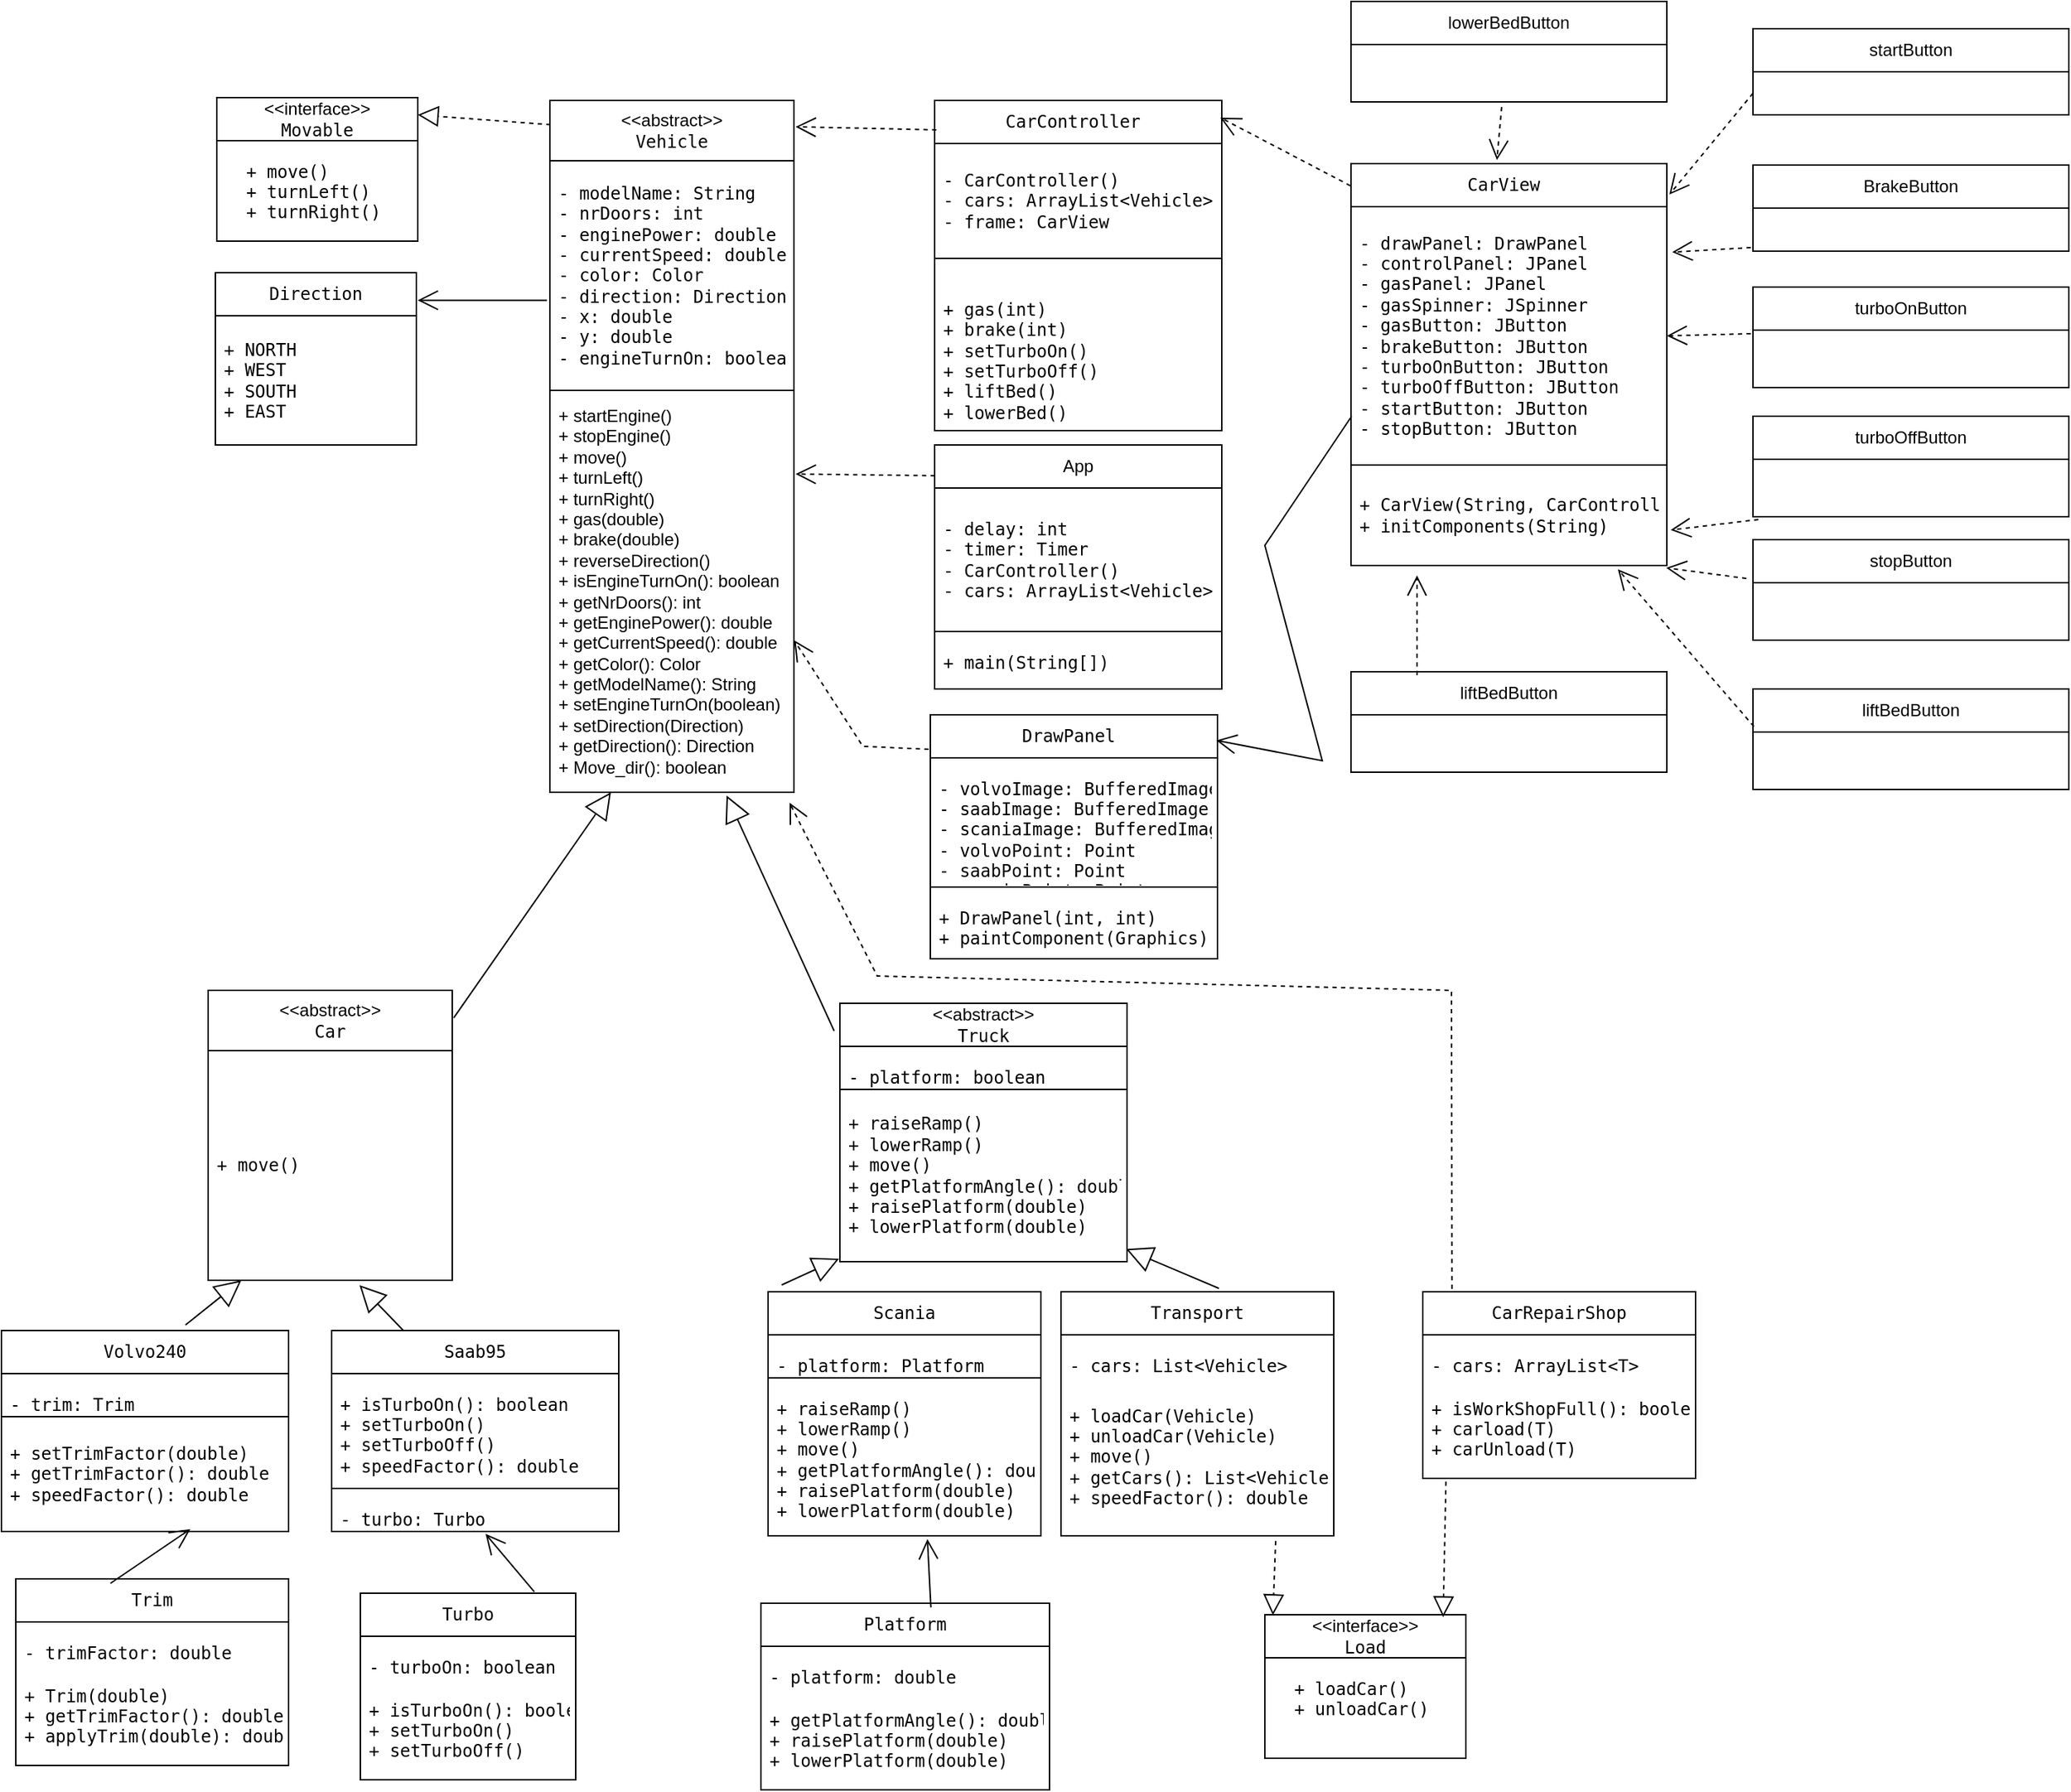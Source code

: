 <mxfile version="22.1.7" type="device">
  <diagram name="Sida-1" id="lHEdYLjpcu-sJbACgKZ6">
    <mxGraphModel dx="2062" dy="1793" grid="1" gridSize="10" guides="1" tooltips="1" connect="1" arrows="1" fold="1" page="1" pageScale="1" pageWidth="827" pageHeight="1169" math="0" shadow="0">
      <root>
        <mxCell id="0" />
        <mxCell id="1" parent="0" />
        <mxCell id="JJCAzruuCwtWmr6zrNoz-1" value="&amp;lt;&amp;lt;interface&amp;gt;&amp;gt;&lt;br&gt;&lt;code&gt;Movable&lt;/code&gt;" style="swimlane;fontStyle=0;childLayout=stackLayout;horizontal=1;startSize=30;horizontalStack=0;resizeParent=1;resizeParentMax=0;resizeLast=0;collapsible=1;marginBottom=0;whiteSpace=wrap;html=1;" parent="1" vertex="1">
          <mxGeometry x="30" y="18" width="140" height="100" as="geometry" />
        </mxCell>
        <mxCell id="JJCAzruuCwtWmr6zrNoz-2" value="&lt;pre&gt;&lt;code class=&quot;code-container&quot; role=&quot;text&quot;&gt;  + move()&lt;br/&gt;  + turnLeft()&lt;br/&gt;  + turnRight()&lt;/code&gt;&lt;/pre&gt;" style="text;strokeColor=none;fillColor=none;align=left;verticalAlign=middle;spacingLeft=4;spacingRight=4;overflow=hidden;points=[[0,0.5],[1,0.5]];portConstraint=eastwest;rotatable=0;whiteSpace=wrap;html=1;" parent="JJCAzruuCwtWmr6zrNoz-1" vertex="1">
          <mxGeometry y="30" width="140" height="70" as="geometry" />
        </mxCell>
        <mxCell id="JJCAzruuCwtWmr6zrNoz-3" value="&lt;code&gt;Direction&lt;/code&gt;" style="swimlane;fontStyle=0;childLayout=stackLayout;horizontal=1;startSize=30;horizontalStack=0;resizeParent=1;resizeParentMax=0;resizeLast=0;collapsible=1;marginBottom=0;whiteSpace=wrap;html=1;" parent="1" vertex="1">
          <mxGeometry x="29" y="140" width="140" height="120" as="geometry" />
        </mxCell>
        <mxCell id="JJCAzruuCwtWmr6zrNoz-4" value="&lt;pre&gt;&lt;code class=&quot;code-container&quot; role=&quot;text&quot;&gt;+ NORTH&lt;br/&gt;+ WEST&lt;br/&gt;+ SOUTH&lt;br/&gt;+ EAST&lt;/code&gt;&lt;/pre&gt;" style="text;strokeColor=none;fillColor=none;align=left;verticalAlign=middle;spacingLeft=4;spacingRight=4;overflow=hidden;points=[[0,0.5],[1,0.5]];portConstraint=eastwest;rotatable=0;whiteSpace=wrap;html=1;" parent="JJCAzruuCwtWmr6zrNoz-3" vertex="1">
          <mxGeometry y="30" width="140" height="90" as="geometry" />
        </mxCell>
        <mxCell id="JJCAzruuCwtWmr6zrNoz-5" value="&lt;br&gt;&lt;br&gt;&amp;lt;&amp;lt;abstract&amp;gt;&amp;gt;&lt;br&gt;&lt;code&gt;Vehicle&lt;br&gt;&lt;br&gt;&lt;br&gt;&lt;/code&gt;" style="swimlane;fontStyle=0;childLayout=stackLayout;horizontal=1;startSize=42;horizontalStack=0;resizeParent=1;resizeParentMax=0;resizeLast=0;collapsible=1;marginBottom=0;whiteSpace=wrap;html=1;" parent="1" vertex="1">
          <mxGeometry x="262" y="20" width="170" height="482" as="geometry" />
        </mxCell>
        <mxCell id="JJCAzruuCwtWmr6zrNoz-6" value="&lt;pre&gt;&lt;code class=&quot;code-container no-decoration-radius&quot; role=&quot;text&quot;&gt;- modelName: String&lt;br&gt;- nrDoors: int&lt;br&gt;- enginePower: double&lt;br&gt;- currentSpeed: double&lt;br&gt;- color: Color&lt;br&gt;- direction: Direction&lt;br&gt;- x: double&lt;br&gt;- y: double&lt;br&gt;- engineTurnOn: boolean&lt;/code&gt;&lt;/pre&gt;" style="text;strokeColor=default;fillColor=none;align=left;verticalAlign=middle;spacingLeft=4;spacingRight=4;overflow=hidden;points=[[0,0.5],[1,0.5]];portConstraint=eastwest;rotatable=0;whiteSpace=wrap;html=1;glass=0;rounded=0;" parent="JJCAzruuCwtWmr6zrNoz-5" vertex="1">
          <mxGeometry y="42" width="170" height="160" as="geometry" />
        </mxCell>
        <mxCell id="JJCAzruuCwtWmr6zrNoz-7" value="+ startEngine()&lt;br&gt;+ stopEngine()&lt;br&gt;+ move()&lt;br&gt;+ turnLeft()&lt;br&gt;+ turnRight()&lt;br&gt;+ gas(double)&lt;br&gt;+ brake(double)&lt;br&gt;+ reverseDirection()&lt;br&gt;+ isEngineTurnOn(): boolean&lt;br&gt;+ getNrDoors(): int&lt;br&gt;+ getEnginePower(): double&lt;br&gt;+ getCurrentSpeed(): double&lt;br&gt;+ getColor(): Color&lt;br&gt;+ getModelName(): String&lt;br&gt;+ setEngineTurnOn(boolean)&lt;br&gt;+ setDirection(Direction)&lt;br&gt;+ getDirection(): Direction&lt;br&gt;+ Move_dir(): boolean" style="text;strokeColor=none;fillColor=none;align=left;verticalAlign=middle;spacingLeft=4;spacingRight=4;overflow=hidden;points=[[0,0.5],[1,0.5]];portConstraint=eastwest;rotatable=0;whiteSpace=wrap;html=1;" parent="JJCAzruuCwtWmr6zrNoz-5" vertex="1">
          <mxGeometry y="202" width="170" height="280" as="geometry" />
        </mxCell>
        <mxCell id="JJCAzruuCwtWmr6zrNoz-10" value="&amp;lt;&amp;lt;abstract&amp;gt;&amp;gt;&lt;br&gt;&lt;code&gt;Truck&lt;/code&gt;" style="swimlane;fontStyle=0;childLayout=stackLayout;horizontal=1;startSize=30;horizontalStack=0;resizeParent=1;resizeParentMax=0;resizeLast=0;collapsible=1;marginBottom=0;whiteSpace=wrap;html=1;" parent="1" vertex="1">
          <mxGeometry x="464" y="649" width="200" height="180" as="geometry" />
        </mxCell>
        <mxCell id="JJCAzruuCwtWmr6zrNoz-11" value="&lt;pre&gt;&lt;code class=&quot;code-container no-decoration-radius&quot; role=&quot;text&quot;&gt;- platform: boolean&lt;/code&gt;&lt;/pre&gt;" style="text;strokeColor=default;fillColor=none;align=left;verticalAlign=middle;spacingLeft=4;spacingRight=4;overflow=hidden;points=[[0,0.5],[1,0.5]];portConstraint=eastwest;rotatable=0;whiteSpace=wrap;html=1;" parent="JJCAzruuCwtWmr6zrNoz-10" vertex="1">
          <mxGeometry y="30" width="200" height="30" as="geometry" />
        </mxCell>
        <mxCell id="JJCAzruuCwtWmr6zrNoz-12" value="&lt;pre&gt;&lt;code class=&quot;code-container no-decoration-radius&quot; role=&quot;text&quot;&gt;+ raiseRamp()&lt;br&gt;+ lowerRamp()&lt;br&gt;+ move()&lt;br&gt;+ getPlatformAngle(): double&lt;br&gt;+ raisePlatform(double)&lt;br&gt;+ lowerPlatform(double)&lt;/code&gt;&lt;/pre&gt;" style="text;strokeColor=none;fillColor=none;align=left;verticalAlign=middle;spacingLeft=4;spacingRight=4;overflow=hidden;points=[[0,0.5],[1,0.5]];portConstraint=eastwest;rotatable=0;whiteSpace=wrap;html=1;" parent="JJCAzruuCwtWmr6zrNoz-10" vertex="1">
          <mxGeometry y="60" width="200" height="120" as="geometry" />
        </mxCell>
        <mxCell id="JJCAzruuCwtWmr6zrNoz-13" value="&lt;br&gt;&lt;br&gt;&amp;lt;&amp;lt;abstract&amp;gt;&amp;gt;&lt;br&gt;&lt;code&gt;Car&lt;br&gt;&lt;br&gt;&lt;br&gt;&lt;/code&gt;" style="swimlane;fontStyle=0;childLayout=stackLayout;horizontal=1;startSize=42;horizontalStack=0;resizeParent=1;resizeParentMax=0;resizeLast=0;collapsible=1;marginBottom=0;whiteSpace=wrap;html=1;" parent="1" vertex="1">
          <mxGeometry x="24" y="640" width="170" height="202" as="geometry" />
        </mxCell>
        <mxCell id="JJCAzruuCwtWmr6zrNoz-14" value="&lt;code class=&quot;code-container no-decoration-radius&quot; role=&quot;text&quot;&gt;+ move()&lt;/code&gt;&lt;br&gt;" style="text;strokeColor=default;fillColor=none;align=left;verticalAlign=middle;spacingLeft=4;spacingRight=4;overflow=hidden;points=[[0,0.5],[1,0.5]];portConstraint=eastwest;rotatable=0;whiteSpace=wrap;html=1;glass=0;rounded=0;" parent="JJCAzruuCwtWmr6zrNoz-13" vertex="1">
          <mxGeometry y="42" width="170" height="160" as="geometry" />
        </mxCell>
        <mxCell id="JJCAzruuCwtWmr6zrNoz-15" value="&lt;code&gt;Saab95&lt;/code&gt;" style="swimlane;fontStyle=0;childLayout=stackLayout;horizontal=1;startSize=30;horizontalStack=0;resizeParent=1;resizeParentMax=0;resizeLast=0;collapsible=1;marginBottom=0;whiteSpace=wrap;html=1;" parent="1" vertex="1">
          <mxGeometry x="110" y="877" width="200" height="140" as="geometry" />
        </mxCell>
        <mxCell id="JJCAzruuCwtWmr6zrNoz-16" value="&lt;pre&gt;&lt;code class=&quot;code-container no-decoration-radius&quot; role=&quot;text&quot;&gt;+ isTurboOn(): boolean&lt;br&gt;+ setTurboOn()&lt;br/&gt;+ setTurboOff()&lt;br/&gt;+ speedFactor(): double&lt;/code&gt;&lt;/pre&gt;" style="text;strokeColor=none;fillColor=none;align=left;verticalAlign=middle;spacingLeft=4;spacingRight=4;overflow=hidden;points=[[0,0.5],[1,0.5]];portConstraint=eastwest;rotatable=0;whiteSpace=wrap;html=1;" parent="JJCAzruuCwtWmr6zrNoz-15" vertex="1">
          <mxGeometry y="30" width="200" height="80" as="geometry" />
        </mxCell>
        <mxCell id="JJCAzruuCwtWmr6zrNoz-17" value="&lt;pre&gt;&lt;code class=&quot;code-container no-decoration-radius&quot; role=&quot;text&quot;&gt;- turbo: Turbo&lt;/code&gt;&lt;/pre&gt;" style="text;strokeColor=default;fillColor=none;align=left;verticalAlign=middle;spacingLeft=4;spacingRight=4;overflow=hidden;points=[[0,0.5],[1,0.5]];portConstraint=eastwest;rotatable=0;whiteSpace=wrap;html=1;" parent="JJCAzruuCwtWmr6zrNoz-15" vertex="1">
          <mxGeometry y="110" width="200" height="30" as="geometry" />
        </mxCell>
        <mxCell id="JJCAzruuCwtWmr6zrNoz-18" value="&lt;code&gt;Volvo240&lt;/code&gt;" style="swimlane;fontStyle=0;childLayout=stackLayout;horizontal=1;startSize=30;horizontalStack=0;resizeParent=1;resizeParentMax=0;resizeLast=0;collapsible=1;marginBottom=0;whiteSpace=wrap;html=1;" parent="1" vertex="1">
          <mxGeometry x="-120" y="877" width="200" height="140" as="geometry" />
        </mxCell>
        <mxCell id="JJCAzruuCwtWmr6zrNoz-19" value="&lt;pre&gt;&lt;code class=&quot;code-container no-decoration-radius&quot; role=&quot;text&quot;&gt;- trim: Trim&lt;/code&gt;&lt;/pre&gt;" style="text;strokeColor=default;fillColor=none;align=left;verticalAlign=middle;spacingLeft=4;spacingRight=4;overflow=hidden;points=[[0,0.5],[1,0.5]];portConstraint=eastwest;rotatable=0;whiteSpace=wrap;html=1;" parent="JJCAzruuCwtWmr6zrNoz-18" vertex="1">
          <mxGeometry y="30" width="200" height="30" as="geometry" />
        </mxCell>
        <mxCell id="JJCAzruuCwtWmr6zrNoz-20" value="&lt;pre&gt;&lt;code class=&quot;code-container no-decoration-radius&quot; role=&quot;text&quot;&gt;+ setTrimFactor(double)&lt;br&gt;+ getTrimFactor(): double&lt;br&gt;+ speedFactor(): double&lt;/code&gt;&lt;/pre&gt;" style="text;strokeColor=none;fillColor=none;align=left;verticalAlign=middle;spacingLeft=4;spacingRight=4;overflow=hidden;points=[[0,0.5],[1,0.5]];portConstraint=eastwest;rotatable=0;whiteSpace=wrap;html=1;" parent="JJCAzruuCwtWmr6zrNoz-18" vertex="1">
          <mxGeometry y="60" width="200" height="80" as="geometry" />
        </mxCell>
        <mxCell id="JJCAzruuCwtWmr6zrNoz-21" value="&lt;code&gt;Turbo&lt;/code&gt;" style="swimlane;fontStyle=0;childLayout=stackLayout;horizontal=1;startSize=30;horizontalStack=0;resizeParent=1;resizeParentMax=0;resizeLast=0;collapsible=1;marginBottom=0;whiteSpace=wrap;html=1;" parent="1" vertex="1">
          <mxGeometry x="130" y="1060" width="150" height="130" as="geometry" />
        </mxCell>
        <mxCell id="JJCAzruuCwtWmr6zrNoz-22" value="&lt;pre&gt;&lt;code class=&quot;code-container&quot; role=&quot;text&quot;&gt;- turboOn: boolean&lt;/code&gt;&lt;/pre&gt;" style="text;strokeColor=none;fillColor=none;align=left;verticalAlign=middle;spacingLeft=4;spacingRight=4;overflow=hidden;points=[[0,0.5],[1,0.5]];portConstraint=eastwest;rotatable=0;whiteSpace=wrap;html=1;" parent="JJCAzruuCwtWmr6zrNoz-21" vertex="1">
          <mxGeometry y="30" width="150" height="30" as="geometry" />
        </mxCell>
        <mxCell id="JJCAzruuCwtWmr6zrNoz-23" value="&lt;pre&gt;&lt;code class=&quot;code-container&quot; role=&quot;text&quot;&gt;+ isTurboOn(): boolean&lt;br/&gt;+ setTurboOn()&lt;br/&gt;+ setTurboOff()&lt;/code&gt;&lt;/pre&gt;" style="text;strokeColor=none;fillColor=none;align=left;verticalAlign=middle;spacingLeft=4;spacingRight=4;overflow=hidden;points=[[0,0.5],[1,0.5]];portConstraint=eastwest;rotatable=0;whiteSpace=wrap;html=1;" parent="JJCAzruuCwtWmr6zrNoz-21" vertex="1">
          <mxGeometry y="60" width="150" height="70" as="geometry" />
        </mxCell>
        <mxCell id="JJCAzruuCwtWmr6zrNoz-24" value="&lt;code&gt;Trim&lt;br&gt;&lt;/code&gt;" style="swimlane;fontStyle=0;childLayout=stackLayout;horizontal=1;startSize=30;horizontalStack=0;resizeParent=1;resizeParentMax=0;resizeLast=0;collapsible=1;marginBottom=0;whiteSpace=wrap;html=1;" parent="1" vertex="1">
          <mxGeometry x="-110" y="1050" width="190" height="130" as="geometry" />
        </mxCell>
        <mxCell id="JJCAzruuCwtWmr6zrNoz-25" value="&lt;pre&gt;&lt;code class=&quot;code-container&quot; role=&quot;text&quot;&gt;- trimFactor: double&lt;/code&gt;&lt;/pre&gt;" style="text;strokeColor=none;fillColor=none;align=left;verticalAlign=middle;spacingLeft=4;spacingRight=4;overflow=hidden;points=[[0,0.5],[1,0.5]];portConstraint=eastwest;rotatable=0;whiteSpace=wrap;html=1;" parent="JJCAzruuCwtWmr6zrNoz-24" vertex="1">
          <mxGeometry y="30" width="190" height="30" as="geometry" />
        </mxCell>
        <mxCell id="JJCAzruuCwtWmr6zrNoz-26" value="&lt;pre&gt;&lt;code class=&quot;code-container&quot; role=&quot;text&quot;&gt;+ Trim(double)&lt;br&gt;+ getTrimFactor(): double&lt;br&gt;+ applyTrim(double): double&lt;/code&gt;&lt;/pre&gt;" style="text;strokeColor=none;fillColor=none;align=left;verticalAlign=middle;spacingLeft=4;spacingRight=4;overflow=hidden;points=[[0,0.5],[1,0.5]];portConstraint=eastwest;rotatable=0;whiteSpace=wrap;html=1;" parent="JJCAzruuCwtWmr6zrNoz-24" vertex="1">
          <mxGeometry y="60" width="190" height="70" as="geometry" />
        </mxCell>
        <mxCell id="JJCAzruuCwtWmr6zrNoz-27" value="&lt;code&gt;Scania&lt;/code&gt;" style="swimlane;fontStyle=0;childLayout=stackLayout;horizontal=1;startSize=30;horizontalStack=0;resizeParent=1;resizeParentMax=0;resizeLast=0;collapsible=1;marginBottom=0;whiteSpace=wrap;html=1;" parent="1" vertex="1">
          <mxGeometry x="414" y="850" width="190" height="170" as="geometry" />
        </mxCell>
        <mxCell id="JJCAzruuCwtWmr6zrNoz-28" value="&lt;pre&gt;&lt;code class=&quot;code-container no-decoration-radius&quot; role=&quot;text&quot;&gt;- platform: &lt;/code&gt;&lt;code class=&quot;code-container no-decoration-radius&quot; role=&quot;text&quot;&gt;Platform&lt;/code&gt;&lt;/pre&gt;" style="text;strokeColor=default;fillColor=none;align=left;verticalAlign=middle;spacingLeft=4;spacingRight=4;overflow=hidden;points=[[0,0.5],[1,0.5]];portConstraint=eastwest;rotatable=0;whiteSpace=wrap;html=1;" parent="JJCAzruuCwtWmr6zrNoz-27" vertex="1">
          <mxGeometry y="30" width="190" height="30" as="geometry" />
        </mxCell>
        <mxCell id="JJCAzruuCwtWmr6zrNoz-29" value="&lt;pre&gt;&lt;code class=&quot;code-container no-decoration-radius&quot; role=&quot;text&quot;&gt;+ raiseRamp()&lt;br&gt;+ lowerRamp()&lt;br&gt;+ move()&lt;br&gt;+ getPlatformAngle(): double&lt;br&gt;+ raisePlatform(double)&lt;br&gt;+ lowerPlatform(double)&lt;/code&gt;&lt;/pre&gt;" style="text;strokeColor=none;fillColor=none;align=left;verticalAlign=middle;spacingLeft=4;spacingRight=4;overflow=hidden;points=[[0,0.5],[1,0.5]];portConstraint=eastwest;rotatable=0;whiteSpace=wrap;html=1;" parent="JJCAzruuCwtWmr6zrNoz-27" vertex="1">
          <mxGeometry y="60" width="190" height="110" as="geometry" />
        </mxCell>
        <mxCell id="JJCAzruuCwtWmr6zrNoz-30" value="&lt;pre&gt;&lt;code class=&quot;code-container no-decoration-radius&quot; role=&quot;text&quot;&gt;Transport&lt;/code&gt;&lt;/pre&gt;" style="swimlane;fontStyle=0;childLayout=stackLayout;horizontal=1;startSize=30;horizontalStack=0;resizeParent=1;resizeParentMax=0;resizeLast=0;collapsible=1;marginBottom=0;whiteSpace=wrap;html=1;" parent="1" vertex="1">
          <mxGeometry x="618" y="850" width="190" height="170" as="geometry" />
        </mxCell>
        <mxCell id="JJCAzruuCwtWmr6zrNoz-31" value="&lt;pre&gt;&lt;code class=&quot;code-container no-decoration-radius&quot; role=&quot;text&quot;&gt;- cars: List&amp;lt;Vehicle&amp;gt;&lt;/code&gt;&lt;/pre&gt;" style="text;strokeColor=none;fillColor=none;align=left;verticalAlign=middle;spacingLeft=4;spacingRight=4;overflow=hidden;points=[[0,0.5],[1,0.5]];portConstraint=eastwest;rotatable=0;whiteSpace=wrap;html=1;" parent="JJCAzruuCwtWmr6zrNoz-30" vertex="1">
          <mxGeometry y="30" width="190" height="30" as="geometry" />
        </mxCell>
        <mxCell id="JJCAzruuCwtWmr6zrNoz-32" value="&lt;pre&gt;&lt;code class=&quot;code-container no-decoration-radius&quot; role=&quot;text&quot;&gt;+ loadCar(Vehicle)&lt;br/&gt;+ unloadCar(Vehicle)&lt;br/&gt;+ move()&lt;br/&gt;+ getCars(): List&amp;lt;Vehicle&amp;gt;&lt;br/&gt;+ speedFactor(): double&lt;/code&gt;&lt;/pre&gt;" style="text;strokeColor=none;fillColor=none;align=left;verticalAlign=middle;spacingLeft=4;spacingRight=4;overflow=hidden;points=[[0,0.5],[1,0.5]];portConstraint=eastwest;rotatable=0;whiteSpace=wrap;html=1;" parent="JJCAzruuCwtWmr6zrNoz-30" vertex="1">
          <mxGeometry y="60" width="190" height="110" as="geometry" />
        </mxCell>
        <mxCell id="JJCAzruuCwtWmr6zrNoz-33" value="&amp;lt;&amp;lt;interface&amp;gt;&amp;gt;&lt;br&gt;&lt;code&gt;Load&lt;br&gt;&lt;/code&gt;" style="swimlane;fontStyle=0;childLayout=stackLayout;horizontal=1;startSize=30;horizontalStack=0;resizeParent=1;resizeParentMax=0;resizeLast=0;collapsible=1;marginBottom=0;whiteSpace=wrap;html=1;" parent="1" vertex="1">
          <mxGeometry x="760" y="1075" width="140" height="100" as="geometry" />
        </mxCell>
        <mxCell id="JJCAzruuCwtWmr6zrNoz-34" value="&lt;pre&gt;&lt;code class=&quot;code-container&quot; role=&quot;text&quot;&gt;  + loadCar()&lt;br&gt;  + unloadCar()&lt;br&gt;&lt;/code&gt;&lt;br&gt;&lt;/pre&gt;" style="text;strokeColor=none;fillColor=none;align=left;verticalAlign=middle;spacingLeft=4;spacingRight=4;overflow=hidden;points=[[0,0.5],[1,0.5]];portConstraint=eastwest;rotatable=0;whiteSpace=wrap;html=1;" parent="JJCAzruuCwtWmr6zrNoz-33" vertex="1">
          <mxGeometry y="30" width="140" height="70" as="geometry" />
        </mxCell>
        <mxCell id="JJCAzruuCwtWmr6zrNoz-35" value="&lt;code&gt;CarRepairShop&lt;/code&gt;" style="swimlane;fontStyle=0;childLayout=stackLayout;horizontal=1;startSize=30;horizontalStack=0;resizeParent=1;resizeParentMax=0;resizeLast=0;collapsible=1;marginBottom=0;whiteSpace=wrap;html=1;" parent="1" vertex="1">
          <mxGeometry x="870" y="850" width="190" height="130" as="geometry" />
        </mxCell>
        <mxCell id="JJCAzruuCwtWmr6zrNoz-36" value="&lt;pre&gt;&lt;code class=&quot;code-container no-decoration-radius&quot; role=&quot;text&quot;&gt;- cars: ArrayList&amp;lt;T&amp;gt;&lt;/code&gt;&lt;/pre&gt;" style="text;strokeColor=none;fillColor=none;align=left;verticalAlign=middle;spacingLeft=4;spacingRight=4;overflow=hidden;points=[[0,0.5],[1,0.5]];portConstraint=eastwest;rotatable=0;whiteSpace=wrap;html=1;" parent="JJCAzruuCwtWmr6zrNoz-35" vertex="1">
          <mxGeometry y="30" width="190" height="30" as="geometry" />
        </mxCell>
        <mxCell id="JJCAzruuCwtWmr6zrNoz-37" value="&lt;pre&gt;&lt;code class=&quot;code-container no-decoration-radius&quot; role=&quot;text&quot;&gt;+ isWorkShopFull(): boolean&lt;br/&gt;+ carload(T)&lt;br&gt;+ carUnload(T)&lt;/code&gt;&lt;/pre&gt;" style="text;strokeColor=none;fillColor=none;align=left;verticalAlign=middle;spacingLeft=4;spacingRight=4;overflow=hidden;points=[[0,0.5],[1,0.5]];portConstraint=eastwest;rotatable=0;whiteSpace=wrap;html=1;" parent="JJCAzruuCwtWmr6zrNoz-35" vertex="1">
          <mxGeometry y="60" width="190" height="70" as="geometry" />
        </mxCell>
        <mxCell id="JJCAzruuCwtWmr6zrNoz-38" value="&lt;pre&gt;&lt;code class=&quot;code-container&quot; role=&quot;text&quot;&gt;CarController &lt;/code&gt;&lt;/pre&gt;" style="swimlane;fontStyle=0;childLayout=stackLayout;horizontal=1;startSize=30;horizontalStack=0;resizeParent=1;resizeParentMax=0;resizeLast=0;collapsible=1;marginBottom=0;whiteSpace=wrap;html=1;" parent="1" vertex="1">
          <mxGeometry x="530" y="20" width="200" height="230" as="geometry" />
        </mxCell>
        <mxCell id="JJCAzruuCwtWmr6zrNoz-39" value="&lt;pre&gt;&lt;code class=&quot;code-container&quot; role=&quot;text&quot;&gt;- CarController()&lt;br&gt;&lt;/code&gt;&lt;code class=&quot;code-container&quot; role=&quot;text&quot;&gt;- cars: ArrayList&amp;lt;Vehicle&amp;gt;&lt;/code&gt;&lt;code class=&quot;code-container&quot; role=&quot;text&quot;&gt;&lt;br&gt;- frame: CarView&lt;/code&gt;&lt;/pre&gt;" style="text;strokeColor=default;fillColor=none;align=left;verticalAlign=middle;spacingLeft=4;spacingRight=4;overflow=hidden;points=[[0,0.5],[1,0.5]];portConstraint=eastwest;rotatable=0;whiteSpace=wrap;html=1;" parent="JJCAzruuCwtWmr6zrNoz-38" vertex="1">
          <mxGeometry y="30" width="200" height="80" as="geometry" />
        </mxCell>
        <mxCell id="JJCAzruuCwtWmr6zrNoz-40" value="&lt;pre&gt;&lt;code class=&quot;code-container&quot; role=&quot;text&quot;&gt;&lt;br&gt;+ gas(int)&lt;br&gt;+ brake(int)&lt;br&gt;+ setTurboOn()&lt;br&gt;&lt;/code&gt;&lt;code class=&quot;code-container&quot; role=&quot;text&quot;&gt;+ setTurboOff()&lt;/code&gt;&lt;br&gt;&lt;code class=&quot;code-container&quot; role=&quot;text&quot;&gt;+ liftBed&lt;/code&gt;&lt;code class=&quot;code-container&quot; role=&quot;text&quot;&gt;()&lt;br&gt;&lt;/code&gt;&lt;code class=&quot;code-container&quot; role=&quot;text&quot;&gt;+ lowerBed()&lt;/code&gt;&lt;/pre&gt;" style="text;strokeColor=none;fillColor=none;align=left;verticalAlign=middle;spacingLeft=4;spacingRight=4;overflow=hidden;points=[[0,0.5],[1,0.5]];portConstraint=eastwest;rotatable=0;whiteSpace=wrap;html=1;" parent="JJCAzruuCwtWmr6zrNoz-38" vertex="1">
          <mxGeometry y="110" width="200" height="120" as="geometry" />
        </mxCell>
        <mxCell id="JJCAzruuCwtWmr6zrNoz-41" value="&lt;pre&gt;&lt;code class=&quot;code-container&quot; role=&quot;text&quot;&gt;CarView &lt;/code&gt;&lt;/pre&gt;" style="swimlane;fontStyle=0;childLayout=stackLayout;horizontal=1;startSize=30;horizontalStack=0;resizeParent=1;resizeParentMax=0;resizeLast=0;collapsible=1;marginBottom=0;whiteSpace=wrap;html=1;" parent="1" vertex="1">
          <mxGeometry x="820" y="64" width="220" height="280" as="geometry" />
        </mxCell>
        <mxCell id="JJCAzruuCwtWmr6zrNoz-42" value="&lt;pre&gt;&lt;code class=&quot;code-container&quot; role=&quot;text&quot;&gt;- drawPanel: DrawPanel&lt;br&gt;- controlPanel: JPanel&lt;br&gt;- gasPanel: JPanel&lt;br&gt;- gasSpinner: JSpinner&lt;br&gt;- gasButton: JButton&lt;br&gt;- brakeButton: JButton&lt;br&gt;- turboOnButton: JButton&lt;br&gt;- turboOffButton: JButton&lt;br&gt;- startButton: JButton&lt;br&gt;- stopButton: JButton&lt;br&gt;&lt;/code&gt;&lt;/pre&gt;" style="text;strokeColor=default;fillColor=none;align=left;verticalAlign=middle;spacingLeft=4;spacingRight=4;overflow=hidden;points=[[0,0.5],[1,0.5]];portConstraint=eastwest;rotatable=0;whiteSpace=wrap;html=1;" parent="JJCAzruuCwtWmr6zrNoz-41" vertex="1">
          <mxGeometry y="30" width="220" height="180" as="geometry" />
        </mxCell>
        <mxCell id="JJCAzruuCwtWmr6zrNoz-43" value="&lt;pre&gt;&lt;code class=&quot;code-container&quot; role=&quot;text&quot;&gt;+ CarView(String, CarController)&lt;br&gt;+ initComponents(String)&lt;/code&gt;&lt;/pre&gt;" style="text;strokeColor=none;fillColor=none;align=left;verticalAlign=middle;spacingLeft=4;spacingRight=4;overflow=hidden;points=[[0,0.5],[1,0.5]];portConstraint=eastwest;rotatable=0;whiteSpace=wrap;html=1;" parent="JJCAzruuCwtWmr6zrNoz-41" vertex="1">
          <mxGeometry y="210" width="220" height="70" as="geometry" />
        </mxCell>
        <mxCell id="JJCAzruuCwtWmr6zrNoz-44" value="&lt;pre&gt;&lt;code class=&quot;code-container&quot; role=&quot;text&quot;&gt;DrawPanel &lt;/code&gt;&lt;/pre&gt;" style="swimlane;fontStyle=0;childLayout=stackLayout;horizontal=1;startSize=30;horizontalStack=0;resizeParent=1;resizeParentMax=0;resizeLast=0;collapsible=1;marginBottom=0;whiteSpace=wrap;html=1;" parent="1" vertex="1">
          <mxGeometry x="527" y="448" width="200" height="170" as="geometry" />
        </mxCell>
        <mxCell id="JJCAzruuCwtWmr6zrNoz-45" value="&lt;pre&gt;&lt;code class=&quot;code-container&quot; role=&quot;text&quot;&gt;- volvoImage: BufferedImage&lt;br/&gt;- saabImage: BufferedImage&lt;br/&gt;- scaniaImage: BufferedImage&lt;br/&gt;- volvoPoint: Point&lt;br/&gt;- saabPoint: Point&lt;br/&gt;- scaniaPoint: Point&lt;/code&gt;&lt;/pre&gt;" style="text;strokeColor=default;fillColor=none;align=left;verticalAlign=middle;spacingLeft=4;spacingRight=4;overflow=hidden;points=[[0,0.5],[1,0.5]];portConstraint=eastwest;rotatable=0;whiteSpace=wrap;html=1;" parent="JJCAzruuCwtWmr6zrNoz-44" vertex="1">
          <mxGeometry y="30" width="200" height="90" as="geometry" />
        </mxCell>
        <mxCell id="JJCAzruuCwtWmr6zrNoz-46" value="&lt;pre&gt;&lt;code class=&quot;code-container&quot; role=&quot;text&quot;&gt;+ DrawPanel(int, int)&lt;br/&gt;+ paintComponent(Graphics)&lt;/code&gt;&lt;/pre&gt;" style="text;strokeColor=none;fillColor=none;align=left;verticalAlign=middle;spacingLeft=4;spacingRight=4;overflow=hidden;points=[[0,0.5],[1,0.5]];portConstraint=eastwest;rotatable=0;whiteSpace=wrap;html=1;" parent="JJCAzruuCwtWmr6zrNoz-44" vertex="1">
          <mxGeometry y="120" width="200" height="50" as="geometry" />
        </mxCell>
        <mxCell id="JJCAzruuCwtWmr6zrNoz-47" value="lowerBedButton" style="swimlane;fontStyle=0;childLayout=stackLayout;horizontal=1;startSize=30;horizontalStack=0;resizeParent=1;resizeParentMax=0;resizeLast=0;collapsible=1;marginBottom=0;whiteSpace=wrap;html=1;" parent="1" vertex="1">
          <mxGeometry x="820" y="-49" width="220" height="70" as="geometry" />
        </mxCell>
        <mxCell id="JJCAzruuCwtWmr6zrNoz-48" value="" style="text;strokeColor=default;fillColor=none;align=left;verticalAlign=middle;spacingLeft=4;spacingRight=4;overflow=hidden;points=[[0,0.5],[1,0.5]];portConstraint=eastwest;rotatable=0;whiteSpace=wrap;html=1;" parent="JJCAzruuCwtWmr6zrNoz-47" vertex="1">
          <mxGeometry y="30" width="220" height="40" as="geometry" />
        </mxCell>
        <mxCell id="JJCAzruuCwtWmr6zrNoz-50" value="BrakeButton " style="swimlane;fontStyle=0;childLayout=stackLayout;horizontal=1;startSize=30;horizontalStack=0;resizeParent=1;resizeParentMax=0;resizeLast=0;collapsible=1;marginBottom=0;whiteSpace=wrap;html=1;" parent="1" vertex="1">
          <mxGeometry x="1100" y="65" width="220" height="60" as="geometry" />
        </mxCell>
        <mxCell id="JJCAzruuCwtWmr6zrNoz-51" value="" style="text;strokeColor=default;fillColor=none;align=left;verticalAlign=middle;spacingLeft=4;spacingRight=4;overflow=hidden;points=[[0,0.5],[1,0.5]];portConstraint=eastwest;rotatable=0;whiteSpace=wrap;html=1;" parent="JJCAzruuCwtWmr6zrNoz-50" vertex="1">
          <mxGeometry y="30" width="220" height="30" as="geometry" />
        </mxCell>
        <mxCell id="JJCAzruuCwtWmr6zrNoz-52" value="turboOnButton" style="swimlane;fontStyle=0;childLayout=stackLayout;horizontal=1;startSize=30;horizontalStack=0;resizeParent=1;resizeParentMax=0;resizeLast=0;collapsible=1;marginBottom=0;whiteSpace=wrap;html=1;" parent="1" vertex="1">
          <mxGeometry x="1100" y="150" width="220" height="70" as="geometry" />
        </mxCell>
        <mxCell id="JJCAzruuCwtWmr6zrNoz-53" value="" style="text;strokeColor=default;fillColor=none;align=left;verticalAlign=middle;spacingLeft=4;spacingRight=4;overflow=hidden;points=[[0,0.5],[1,0.5]];portConstraint=eastwest;rotatable=0;whiteSpace=wrap;html=1;" parent="JJCAzruuCwtWmr6zrNoz-52" vertex="1">
          <mxGeometry y="30" width="220" height="40" as="geometry" />
        </mxCell>
        <mxCell id="JJCAzruuCwtWmr6zrNoz-55" value="stopButton" style="swimlane;fontStyle=0;childLayout=stackLayout;horizontal=1;startSize=30;horizontalStack=0;resizeParent=1;resizeParentMax=0;resizeLast=0;collapsible=1;marginBottom=0;whiteSpace=wrap;html=1;" parent="1" vertex="1">
          <mxGeometry x="1100" y="326" width="220" height="70" as="geometry" />
        </mxCell>
        <mxCell id="JJCAzruuCwtWmr6zrNoz-56" value="" style="text;strokeColor=default;fillColor=none;align=left;verticalAlign=middle;spacingLeft=4;spacingRight=4;overflow=hidden;points=[[0,0.5],[1,0.5]];portConstraint=eastwest;rotatable=0;whiteSpace=wrap;html=1;" parent="JJCAzruuCwtWmr6zrNoz-55" vertex="1">
          <mxGeometry y="30" width="220" height="40" as="geometry" />
        </mxCell>
        <mxCell id="JJCAzruuCwtWmr6zrNoz-58" value="App" style="swimlane;fontStyle=0;childLayout=stackLayout;horizontal=1;startSize=30;horizontalStack=0;resizeParent=1;resizeParentMax=0;resizeLast=0;collapsible=1;marginBottom=0;whiteSpace=wrap;html=1;" parent="1" vertex="1">
          <mxGeometry x="530" y="260" width="200" height="170" as="geometry" />
        </mxCell>
        <mxCell id="JJCAzruuCwtWmr6zrNoz-59" value="&lt;pre&gt;&lt;code class=&quot;code-container&quot; role=&quot;text&quot;&gt;- delay: int&lt;br&gt;- timer: Timer&lt;br&gt;&lt;/code&gt;- &lt;code class=&quot;code-container&quot; role=&quot;text&quot;&gt;CarController()&lt;br&gt;&lt;/code&gt;&lt;code class=&quot;code-container&quot; role=&quot;text&quot;&gt;- cars: ArrayList&amp;lt;Vehicle&amp;gt;&lt;/code&gt;&lt;/pre&gt;" style="text;strokeColor=default;fillColor=none;align=left;verticalAlign=middle;spacingLeft=4;spacingRight=4;overflow=hidden;points=[[0,0.5],[1,0.5]];portConstraint=eastwest;rotatable=0;whiteSpace=wrap;html=1;" parent="JJCAzruuCwtWmr6zrNoz-58" vertex="1">
          <mxGeometry y="30" width="200" height="100" as="geometry" />
        </mxCell>
        <mxCell id="JJCAzruuCwtWmr6zrNoz-60" value="&lt;pre&gt;&lt;code class=&quot;code-container&quot; role=&quot;text&quot;&gt;+ main(String[])&lt;/code&gt;&lt;/pre&gt;" style="text;strokeColor=none;fillColor=none;align=left;verticalAlign=middle;spacingLeft=4;spacingRight=4;overflow=hidden;points=[[0,0.5],[1,0.5]];portConstraint=eastwest;rotatable=0;whiteSpace=wrap;html=1;" parent="JJCAzruuCwtWmr6zrNoz-58" vertex="1">
          <mxGeometry y="130" width="200" height="40" as="geometry" />
        </mxCell>
        <mxCell id="JJCAzruuCwtWmr6zrNoz-61" value="&lt;code&gt;Platform&lt;/code&gt;" style="swimlane;fontStyle=0;childLayout=stackLayout;horizontal=1;startSize=30;horizontalStack=0;resizeParent=1;resizeParentMax=0;resizeLast=0;collapsible=1;marginBottom=0;whiteSpace=wrap;html=1;" parent="1" vertex="1">
          <mxGeometry x="409" y="1067" width="201" height="130" as="geometry" />
        </mxCell>
        <mxCell id="JJCAzruuCwtWmr6zrNoz-62" value="&lt;pre&gt;&lt;code class=&quot;code-container no-decoration-radius&quot; role=&quot;text&quot;&gt;- platform: double&lt;/code&gt;&lt;/pre&gt;" style="text;strokeColor=none;fillColor=none;align=left;verticalAlign=middle;spacingLeft=4;spacingRight=4;overflow=hidden;points=[[0,0.5],[1,0.5]];portConstraint=eastwest;rotatable=0;whiteSpace=wrap;html=1;" parent="JJCAzruuCwtWmr6zrNoz-61" vertex="1">
          <mxGeometry y="30" width="201" height="30" as="geometry" />
        </mxCell>
        <mxCell id="JJCAzruuCwtWmr6zrNoz-63" value="&lt;pre&gt;&lt;code class=&quot;code-container no-decoration-radius&quot; role=&quot;text&quot;&gt;+ getPlatformAngle(): double&lt;br&gt;+ raisePlatform(double)&lt;br&gt;+ lowerPlatform(double)&lt;/code&gt;&lt;/pre&gt;" style="text;strokeColor=none;fillColor=none;align=left;verticalAlign=middle;spacingLeft=4;spacingRight=4;overflow=hidden;points=[[0,0.5],[1,0.5]];portConstraint=eastwest;rotatable=0;whiteSpace=wrap;html=1;" parent="JJCAzruuCwtWmr6zrNoz-61" vertex="1">
          <mxGeometry y="60" width="201" height="70" as="geometry" />
        </mxCell>
        <mxCell id="JJCAzruuCwtWmr6zrNoz-64" value="" style="endArrow=block;dashed=1;endFill=0;endSize=12;html=1;rounded=0;exitX=0.003;exitY=0.035;exitDx=0;exitDy=0;exitPerimeter=0;entryX=1;entryY=0.12;entryDx=0;entryDy=0;entryPerimeter=0;" parent="1" source="JJCAzruuCwtWmr6zrNoz-5" target="JJCAzruuCwtWmr6zrNoz-1" edge="1">
          <mxGeometry width="160" relative="1" as="geometry">
            <mxPoint x="262.51" y="34.46" as="sourcePoint" />
            <mxPoint x="170" y="37" as="targetPoint" />
          </mxGeometry>
        </mxCell>
        <mxCell id="JJCAzruuCwtWmr6zrNoz-65" value="" style="endArrow=open;endFill=1;endSize=12;html=1;rounded=0;entryX=1.007;entryY=0.16;entryDx=0;entryDy=0;entryPerimeter=0;exitX=-0.012;exitY=0.608;exitDx=0;exitDy=0;exitPerimeter=0;" parent="1" source="JJCAzruuCwtWmr6zrNoz-6" target="JJCAzruuCwtWmr6zrNoz-3" edge="1">
          <mxGeometry width="160" relative="1" as="geometry">
            <mxPoint x="414" y="160" as="sourcePoint" />
            <mxPoint x="168" y="161" as="targetPoint" />
          </mxGeometry>
        </mxCell>
        <mxCell id="JJCAzruuCwtWmr6zrNoz-66" value="" style="endArrow=block;endSize=16;endFill=0;html=1;rounded=0;entryX=0.724;entryY=1.008;entryDx=0;entryDy=0;entryPerimeter=0;exitX=-0.02;exitY=0.107;exitDx=0;exitDy=0;exitPerimeter=0;" parent="1" source="JJCAzruuCwtWmr6zrNoz-10" target="JJCAzruuCwtWmr6zrNoz-7" edge="1">
          <mxGeometry width="160" relative="1" as="geometry">
            <mxPoint x="847" y="264" as="sourcePoint" />
            <mxPoint x="762" y="328" as="targetPoint" />
          </mxGeometry>
        </mxCell>
        <mxCell id="JJCAzruuCwtWmr6zrNoz-67" value="" style="endArrow=block;endSize=16;endFill=0;html=1;rounded=0;entryX=0.25;entryY=1;entryDx=0;entryDy=0;exitX=1.006;exitY=0.095;exitDx=0;exitDy=0;exitPerimeter=0;" parent="1" source="JJCAzruuCwtWmr6zrNoz-13" target="JJCAzruuCwtWmr6zrNoz-5" edge="1">
          <mxGeometry width="160" relative="1" as="geometry">
            <mxPoint x="325" y="585" as="sourcePoint" />
            <mxPoint x="250" y="535" as="targetPoint" />
          </mxGeometry>
        </mxCell>
        <mxCell id="JJCAzruuCwtWmr6zrNoz-68" value="" style="endArrow=block;endSize=16;endFill=0;html=1;rounded=0;entryX=0.997;entryY=0.927;entryDx=0;entryDy=0;entryPerimeter=0;exitX=0.579;exitY=-0.014;exitDx=0;exitDy=0;exitPerimeter=0;" parent="1" source="JJCAzruuCwtWmr6zrNoz-30" target="JJCAzruuCwtWmr6zrNoz-12" edge="1">
          <mxGeometry width="160" relative="1" as="geometry">
            <mxPoint x="720" y="840" as="sourcePoint" />
            <mxPoint x="690" y="760" as="targetPoint" />
          </mxGeometry>
        </mxCell>
        <mxCell id="JJCAzruuCwtWmr6zrNoz-69" value="" style="endArrow=block;endSize=16;endFill=0;html=1;rounded=0;entryX=-0.003;entryY=0.983;entryDx=0;entryDy=0;entryPerimeter=0;exitX=0.139;exitY=-0.028;exitDx=0;exitDy=0;exitPerimeter=0;" parent="1" target="JJCAzruuCwtWmr6zrNoz-12" edge="1">
          <mxGeometry width="160" relative="1" as="geometry">
            <mxPoint x="423.41" y="845.24" as="sourcePoint" />
            <mxPoint x="448.0" y="785.28" as="targetPoint" />
          </mxGeometry>
        </mxCell>
        <mxCell id="JJCAzruuCwtWmr6zrNoz-70" value="" style="endArrow=open;endFill=1;endSize=12;html=1;rounded=0;entryX=0.536;entryY=1.056;entryDx=0;entryDy=0;entryPerimeter=0;exitX=0.808;exitY=-0.007;exitDx=0;exitDy=0;exitPerimeter=0;" parent="1" source="JJCAzruuCwtWmr6zrNoz-21" target="JJCAzruuCwtWmr6zrNoz-17" edge="1">
          <mxGeometry width="160" relative="1" as="geometry">
            <mxPoint x="241" y="1060" as="sourcePoint" />
            <mxPoint x="240" y="1030" as="targetPoint" />
          </mxGeometry>
        </mxCell>
        <mxCell id="JJCAzruuCwtWmr6zrNoz-73" value="" style="endArrow=open;endFill=1;endSize=12;html=1;rounded=0;entryX=0.584;entryY=1.02;entryDx=0;entryDy=0;entryPerimeter=0;exitX=0.589;exitY=0.022;exitDx=0;exitDy=0;exitPerimeter=0;" parent="1" source="JJCAzruuCwtWmr6zrNoz-61" target="JJCAzruuCwtWmr6zrNoz-29" edge="1">
          <mxGeometry width="160" relative="1" as="geometry">
            <mxPoint x="520.705" y="1064" as="sourcePoint" />
            <mxPoint x="520.0" y="1018.41" as="targetPoint" />
          </mxGeometry>
        </mxCell>
        <mxCell id="JJCAzruuCwtWmr6zrNoz-74" value="" style="endArrow=open;endFill=1;endSize=12;html=1;rounded=0;entryX=0.658;entryY=0.979;entryDx=0;entryDy=0;entryPerimeter=0;exitX=0.347;exitY=0.024;exitDx=0;exitDy=0;exitPerimeter=0;" parent="1" source="JJCAzruuCwtWmr6zrNoz-24" target="JJCAzruuCwtWmr6zrNoz-20" edge="1">
          <mxGeometry width="160" relative="1" as="geometry">
            <mxPoint x="24" y="1057" as="sourcePoint" />
            <mxPoint x="14" y="1020" as="targetPoint" />
          </mxGeometry>
        </mxCell>
        <mxCell id="JJCAzruuCwtWmr6zrNoz-75" value="" style="endArrow=open;endSize=12;dashed=1;html=1;rounded=0;exitX=0.107;exitY=-0.015;exitDx=0;exitDy=0;exitPerimeter=0;entryX=0.982;entryY=1.026;entryDx=0;entryDy=0;entryPerimeter=0;" parent="1" source="JJCAzruuCwtWmr6zrNoz-35" target="JJCAzruuCwtWmr6zrNoz-7" edge="1">
          <mxGeometry width="160" relative="1" as="geometry">
            <mxPoint x="970" y="660" as="sourcePoint" />
            <mxPoint x="890" y="610" as="targetPoint" />
            <Array as="points">
              <mxPoint x="890" y="640" />
              <mxPoint x="490" y="630" />
            </Array>
          </mxGeometry>
        </mxCell>
        <mxCell id="JJCAzruuCwtWmr6zrNoz-76" value="" style="endArrow=block;dashed=1;endFill=0;endSize=12;html=1;rounded=0;entryX=0.04;entryY=0.003;entryDx=0;entryDy=0;entryPerimeter=0;exitX=0.787;exitY=1.033;exitDx=0;exitDy=0;exitPerimeter=0;" parent="1" source="JJCAzruuCwtWmr6zrNoz-32" target="JJCAzruuCwtWmr6zrNoz-33" edge="1">
          <mxGeometry width="160" relative="1" as="geometry">
            <mxPoint x="750" y="1040" as="sourcePoint" />
            <mxPoint x="820" y="1030" as="targetPoint" />
          </mxGeometry>
        </mxCell>
        <mxCell id="JJCAzruuCwtWmr6zrNoz-77" value="" style="endArrow=block;dashed=1;endFill=0;endSize=12;html=1;rounded=0;entryX=0.887;entryY=0.017;entryDx=0;entryDy=0;entryPerimeter=0;exitX=0.085;exitY=1.032;exitDx=0;exitDy=0;exitPerimeter=0;" parent="1" source="JJCAzruuCwtWmr6zrNoz-37" target="JJCAzruuCwtWmr6zrNoz-33" edge="1">
          <mxGeometry width="160" relative="1" as="geometry">
            <mxPoint x="840" y="980" as="sourcePoint" />
            <mxPoint x="881" y="980" as="targetPoint" />
          </mxGeometry>
        </mxCell>
        <mxCell id="JJCAzruuCwtWmr6zrNoz-79" value="" style="endArrow=open;endSize=12;dashed=1;html=1;rounded=0;entryX=1.007;entryY=0.038;entryDx=0;entryDy=0;entryPerimeter=0;exitX=0.006;exitY=0.089;exitDx=0;exitDy=0;exitPerimeter=0;" parent="1" source="JJCAzruuCwtWmr6zrNoz-38" target="JJCAzruuCwtWmr6zrNoz-5" edge="1">
          <mxGeometry width="160" relative="1" as="geometry">
            <mxPoint x="520" y="139" as="sourcePoint" />
            <mxPoint x="432" y="42" as="targetPoint" />
          </mxGeometry>
        </mxCell>
        <mxCell id="JJCAzruuCwtWmr6zrNoz-80" value="" style="endArrow=open;endSize=12;dashed=1;html=1;rounded=0;entryX=1.007;entryY=0.208;entryDx=0;entryDy=0;entryPerimeter=0;exitX=0.001;exitY=0.126;exitDx=0;exitDy=0;exitPerimeter=0;" parent="1" source="JJCAzruuCwtWmr6zrNoz-58" target="JJCAzruuCwtWmr6zrNoz-7" edge="1">
          <mxGeometry width="160" relative="1" as="geometry">
            <mxPoint x="530" y="292" as="sourcePoint" />
            <mxPoint x="432" y="290" as="targetPoint" />
          </mxGeometry>
        </mxCell>
        <mxCell id="JJCAzruuCwtWmr6zrNoz-81" value="" style="endArrow=open;endSize=12;dashed=1;html=1;rounded=0;exitX=-0.006;exitY=0.141;exitDx=0;exitDy=0;exitPerimeter=0;entryX=1.001;entryY=0.622;entryDx=0;entryDy=0;entryPerimeter=0;" parent="1" source="JJCAzruuCwtWmr6zrNoz-44" target="JJCAzruuCwtWmr6zrNoz-7" edge="1">
          <mxGeometry width="160" relative="1" as="geometry">
            <mxPoint x="550" y="548" as="sourcePoint" />
            <mxPoint x="593" y="358" as="targetPoint" />
            <Array as="points">
              <mxPoint x="480" y="470" />
            </Array>
          </mxGeometry>
        </mxCell>
        <mxCell id="JJCAzruuCwtWmr6zrNoz-83" value="" style="endArrow=open;endSize=12;dashed=1;html=1;rounded=0;entryX=0.995;entryY=0.052;entryDx=0;entryDy=0;entryPerimeter=0;exitX=-0.002;exitY=0.055;exitDx=0;exitDy=0;exitPerimeter=0;" parent="1" source="JJCAzruuCwtWmr6zrNoz-41" target="JJCAzruuCwtWmr6zrNoz-38" edge="1">
          <mxGeometry width="160" relative="1" as="geometry">
            <mxPoint x="810" y="80" as="sourcePoint" />
            <mxPoint x="730" y="80" as="targetPoint" />
          </mxGeometry>
        </mxCell>
        <mxCell id="JJCAzruuCwtWmr6zrNoz-85" value="liftBedButton" style="swimlane;fontStyle=0;childLayout=stackLayout;horizontal=1;startSize=30;horizontalStack=0;resizeParent=1;resizeParentMax=0;resizeLast=0;collapsible=1;marginBottom=0;whiteSpace=wrap;html=1;" parent="1" vertex="1">
          <mxGeometry x="820" y="418" width="220" height="70" as="geometry" />
        </mxCell>
        <mxCell id="JJCAzruuCwtWmr6zrNoz-86" value="" style="text;strokeColor=default;fillColor=none;align=left;verticalAlign=middle;spacingLeft=4;spacingRight=4;overflow=hidden;points=[[0,0.5],[1,0.5]];portConstraint=eastwest;rotatable=0;whiteSpace=wrap;html=1;" parent="JJCAzruuCwtWmr6zrNoz-85" vertex="1">
          <mxGeometry y="30" width="220" height="40" as="geometry" />
        </mxCell>
        <mxCell id="JJCAzruuCwtWmr6zrNoz-87" value="turboOffButton" style="swimlane;fontStyle=0;childLayout=stackLayout;horizontal=1;startSize=30;horizontalStack=0;resizeParent=1;resizeParentMax=0;resizeLast=0;collapsible=1;marginBottom=0;whiteSpace=wrap;html=1;" parent="1" vertex="1">
          <mxGeometry x="1100" y="240" width="220" height="70" as="geometry" />
        </mxCell>
        <mxCell id="JJCAzruuCwtWmr6zrNoz-88" value="" style="text;strokeColor=default;fillColor=none;align=left;verticalAlign=middle;spacingLeft=4;spacingRight=4;overflow=hidden;points=[[0,0.5],[1,0.5]];portConstraint=eastwest;rotatable=0;whiteSpace=wrap;html=1;" parent="JJCAzruuCwtWmr6zrNoz-87" vertex="1">
          <mxGeometry y="30" width="220" height="40" as="geometry" />
        </mxCell>
        <mxCell id="JJCAzruuCwtWmr6zrNoz-89" value="startButton" style="swimlane;fontStyle=0;childLayout=stackLayout;horizontal=1;startSize=30;horizontalStack=0;resizeParent=1;resizeParentMax=0;resizeLast=0;collapsible=1;marginBottom=0;whiteSpace=wrap;html=1;" parent="1" vertex="1">
          <mxGeometry x="1100" y="-30" width="220" height="60" as="geometry" />
        </mxCell>
        <mxCell id="JJCAzruuCwtWmr6zrNoz-90" value="" style="text;strokeColor=default;fillColor=none;align=left;verticalAlign=middle;spacingLeft=4;spacingRight=4;overflow=hidden;points=[[0,0.5],[1,0.5]];portConstraint=eastwest;rotatable=0;whiteSpace=wrap;html=1;" parent="JJCAzruuCwtWmr6zrNoz-89" vertex="1">
          <mxGeometry y="30" width="220" height="30" as="geometry" />
        </mxCell>
        <mxCell id="JJCAzruuCwtWmr6zrNoz-91" value="liftBedButton" style="swimlane;fontStyle=0;childLayout=stackLayout;horizontal=1;startSize=30;horizontalStack=0;resizeParent=1;resizeParentMax=0;resizeLast=0;collapsible=1;marginBottom=0;whiteSpace=wrap;html=1;" parent="1" vertex="1">
          <mxGeometry x="1100" y="430" width="220" height="70" as="geometry" />
        </mxCell>
        <mxCell id="JJCAzruuCwtWmr6zrNoz-92" value="" style="text;strokeColor=default;fillColor=none;align=left;verticalAlign=middle;spacingLeft=4;spacingRight=4;overflow=hidden;points=[[0,0.5],[1,0.5]];portConstraint=eastwest;rotatable=0;whiteSpace=wrap;html=1;" parent="JJCAzruuCwtWmr6zrNoz-91" vertex="1">
          <mxGeometry y="30" width="220" height="40" as="geometry" />
        </mxCell>
        <mxCell id="JJCAzruuCwtWmr6zrNoz-93" value="" style="endArrow=open;endSize=12;dashed=1;html=1;rounded=0;entryX=0.462;entryY=-0.009;entryDx=0;entryDy=0;entryPerimeter=0;exitX=0.477;exitY=1.089;exitDx=0;exitDy=0;exitPerimeter=0;" parent="1" source="JJCAzruuCwtWmr6zrNoz-48" target="JJCAzruuCwtWmr6zrNoz-41" edge="1">
          <mxGeometry width="160" relative="1" as="geometry">
            <mxPoint x="1131" y="-23" as="sourcePoint" />
            <mxPoint x="1040" y="-70" as="targetPoint" />
          </mxGeometry>
        </mxCell>
        <mxCell id="JJCAzruuCwtWmr6zrNoz-94" value="" style="endArrow=open;endSize=12;dashed=1;html=1;rounded=0;entryX=1.008;entryY=0.077;entryDx=0;entryDy=0;entryPerimeter=0;exitX=0;exitY=0.5;exitDx=0;exitDy=0;" parent="1" source="JJCAzruuCwtWmr6zrNoz-90" target="JJCAzruuCwtWmr6zrNoz-41" edge="1">
          <mxGeometry width="160" relative="1" as="geometry">
            <mxPoint x="935" y="35" as="sourcePoint" />
            <mxPoint x="932" y="71" as="targetPoint" />
          </mxGeometry>
        </mxCell>
        <mxCell id="JJCAzruuCwtWmr6zrNoz-95" value="" style="endArrow=open;endSize=12;dashed=1;html=1;rounded=0;entryX=1.017;entryY=0.176;entryDx=0;entryDy=0;entryPerimeter=0;exitX=-0.007;exitY=0.916;exitDx=0;exitDy=0;exitPerimeter=0;" parent="1" source="JJCAzruuCwtWmr6zrNoz-51" target="JJCAzruuCwtWmr6zrNoz-42" edge="1">
          <mxGeometry width="160" relative="1" as="geometry">
            <mxPoint x="1108" y="79" as="sourcePoint" />
            <mxPoint x="1050" y="150" as="targetPoint" />
          </mxGeometry>
        </mxCell>
        <mxCell id="JJCAzruuCwtWmr6zrNoz-96" value="" style="endArrow=open;endSize=12;dashed=1;html=1;rounded=0;entryX=1;entryY=0.5;entryDx=0;entryDy=0;exitX=-0.007;exitY=0.062;exitDx=0;exitDy=0;exitPerimeter=0;" parent="1" source="JJCAzruuCwtWmr6zrNoz-53" target="JJCAzruuCwtWmr6zrNoz-42" edge="1">
          <mxGeometry width="160" relative="1" as="geometry">
            <mxPoint x="1120" y="35" as="sourcePoint" />
            <mxPoint x="1062" y="106" as="targetPoint" />
          </mxGeometry>
        </mxCell>
        <mxCell id="JJCAzruuCwtWmr6zrNoz-97" value="" style="endArrow=open;endSize=12;dashed=1;html=1;rounded=0;entryX=1.012;entryY=0.647;entryDx=0;entryDy=0;entryPerimeter=0;exitX=0.017;exitY=1.049;exitDx=0;exitDy=0;exitPerimeter=0;" parent="1" source="JJCAzruuCwtWmr6zrNoz-88" target="JJCAzruuCwtWmr6zrNoz-43" edge="1">
          <mxGeometry width="160" relative="1" as="geometry">
            <mxPoint x="1100" y="240" as="sourcePoint" />
            <mxPoint x="1042" y="311" as="targetPoint" />
          </mxGeometry>
        </mxCell>
        <mxCell id="JJCAzruuCwtWmr6zrNoz-98" value="" style="endArrow=open;endSize=12;dashed=1;html=1;rounded=0;entryX=0.998;entryY=1.023;entryDx=0;entryDy=0;entryPerimeter=0;exitX=-0.021;exitY=0.386;exitDx=0;exitDy=0;exitPerimeter=0;" parent="1" source="JJCAzruuCwtWmr6zrNoz-55" target="JJCAzruuCwtWmr6zrNoz-43" edge="1">
          <mxGeometry width="160" relative="1" as="geometry">
            <mxPoint x="1098" y="360" as="sourcePoint" />
            <mxPoint x="1040" y="431" as="targetPoint" />
          </mxGeometry>
        </mxCell>
        <mxCell id="JJCAzruuCwtWmr6zrNoz-100" value="" style="endArrow=open;endSize=12;dashed=1;html=1;rounded=0;entryX=0.209;entryY=1.098;entryDx=0;entryDy=0;entryPerimeter=0;exitX=0.209;exitY=0.034;exitDx=0;exitDy=0;exitPerimeter=0;" parent="1" source="JJCAzruuCwtWmr6zrNoz-85" target="JJCAzruuCwtWmr6zrNoz-43" edge="1">
          <mxGeometry width="160" relative="1" as="geometry">
            <mxPoint x="896.129" y="362" as="sourcePoint" />
            <mxPoint x="870" y="389" as="targetPoint" />
          </mxGeometry>
        </mxCell>
        <mxCell id="JJCAzruuCwtWmr6zrNoz-102" value="" style="endArrow=open;endSize=12;dashed=1;html=1;rounded=0;entryX=0.845;entryY=1.038;entryDx=0;entryDy=0;entryPerimeter=0;exitX=0.003;exitY=0.374;exitDx=0;exitDy=0;exitPerimeter=0;" parent="1" source="JJCAzruuCwtWmr6zrNoz-91" target="JJCAzruuCwtWmr6zrNoz-43" edge="1">
          <mxGeometry width="160" relative="1" as="geometry">
            <mxPoint x="1090" y="459" as="sourcePoint" />
            <mxPoint x="1090" y="390" as="targetPoint" />
          </mxGeometry>
        </mxCell>
        <mxCell id="sjnjLIOnPQtvm0rbdkK2-1" value="" style="endArrow=block;endSize=16;endFill=0;html=1;rounded=0;entryX=0.136;entryY=1;entryDx=0;entryDy=0;entryPerimeter=0;exitX=0.641;exitY=-0.028;exitDx=0;exitDy=0;exitPerimeter=0;" edge="1" parent="1" source="JJCAzruuCwtWmr6zrNoz-18" target="JJCAzruuCwtWmr6zrNoz-14">
          <mxGeometry width="160" relative="1" as="geometry">
            <mxPoint x="2.842e-13" y="860.24" as="sourcePoint" />
            <mxPoint x="39.59" y="842" as="targetPoint" />
          </mxGeometry>
        </mxCell>
        <mxCell id="sjnjLIOnPQtvm0rbdkK2-2" value="" style="endArrow=block;endSize=16;endFill=0;html=1;rounded=0;entryX=0.62;entryY=1.021;entryDx=0;entryDy=0;entryPerimeter=0;exitX=0.25;exitY=0;exitDx=0;exitDy=0;" edge="1" parent="1" source="JJCAzruuCwtWmr6zrNoz-15" target="JJCAzruuCwtWmr6zrNoz-14">
          <mxGeometry width="160" relative="1" as="geometry">
            <mxPoint x="140" y="881" as="sourcePoint" />
            <mxPoint x="179" y="850" as="targetPoint" />
          </mxGeometry>
        </mxCell>
        <mxCell id="sjnjLIOnPQtvm0rbdkK2-3" value="" style="endArrow=open;endFill=1;endSize=12;html=1;rounded=0;exitX=0.002;exitY=0.811;exitDx=0;exitDy=0;exitPerimeter=0;entryX=0.996;entryY=0.105;entryDx=0;entryDy=0;entryPerimeter=0;" edge="1" parent="1" source="JJCAzruuCwtWmr6zrNoz-42" target="JJCAzruuCwtWmr6zrNoz-44">
          <mxGeometry width="160" relative="1" as="geometry">
            <mxPoint x="1032" y="738" as="sourcePoint" />
            <mxPoint x="770" y="480" as="targetPoint" />
            <Array as="points">
              <mxPoint x="760" y="330" />
              <mxPoint x="800" y="480" />
            </Array>
          </mxGeometry>
        </mxCell>
      </root>
    </mxGraphModel>
  </diagram>
</mxfile>
